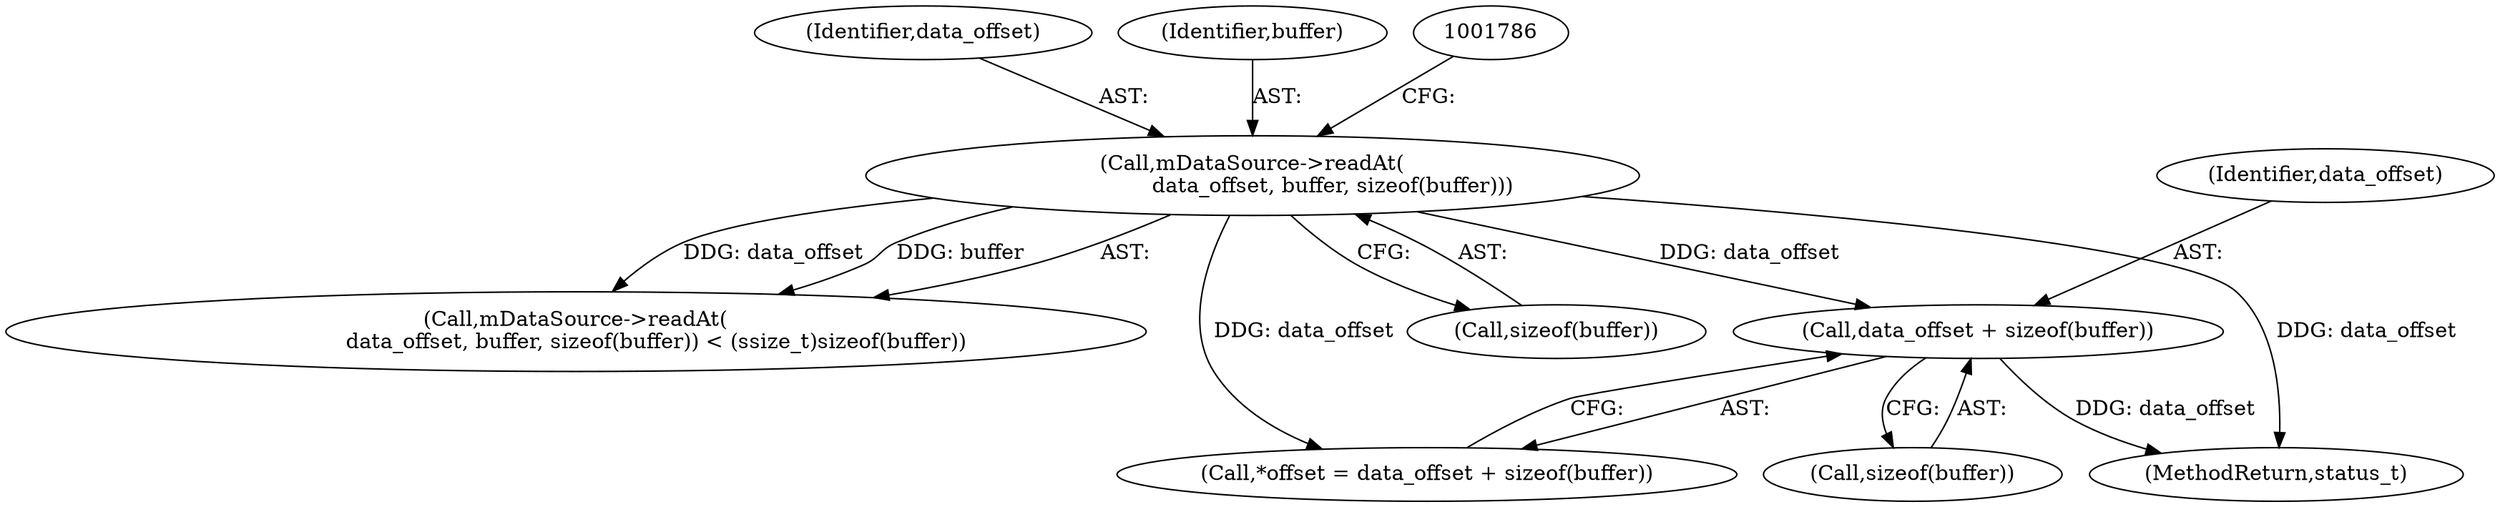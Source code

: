 digraph "0_Android_8a3a2f6ea7defe1a81bb32b3c9f3537f84749b9d@API" {
"1001850" [label="(Call,data_offset + sizeof(buffer))"];
"1001780" [label="(Call,mDataSource->readAt(\n                        data_offset, buffer, sizeof(buffer)))"];
"1001781" [label="(Identifier,data_offset)"];
"1001847" [label="(Call,*offset = data_offset + sizeof(buffer))"];
"1001782" [label="(Identifier,buffer)"];
"1001850" [label="(Call,data_offset + sizeof(buffer))"];
"1003923" [label="(MethodReturn,status_t)"];
"1001780" [label="(Call,mDataSource->readAt(\n                        data_offset, buffer, sizeof(buffer)))"];
"1001851" [label="(Identifier,data_offset)"];
"1001779" [label="(Call,mDataSource->readAt(\n                        data_offset, buffer, sizeof(buffer)) < (ssize_t)sizeof(buffer))"];
"1001852" [label="(Call,sizeof(buffer))"];
"1001783" [label="(Call,sizeof(buffer))"];
"1001850" -> "1001847"  [label="AST: "];
"1001850" -> "1001852"  [label="CFG: "];
"1001851" -> "1001850"  [label="AST: "];
"1001852" -> "1001850"  [label="AST: "];
"1001847" -> "1001850"  [label="CFG: "];
"1001850" -> "1003923"  [label="DDG: data_offset"];
"1001780" -> "1001850"  [label="DDG: data_offset"];
"1001780" -> "1001779"  [label="AST: "];
"1001780" -> "1001783"  [label="CFG: "];
"1001781" -> "1001780"  [label="AST: "];
"1001782" -> "1001780"  [label="AST: "];
"1001783" -> "1001780"  [label="AST: "];
"1001786" -> "1001780"  [label="CFG: "];
"1001780" -> "1003923"  [label="DDG: data_offset"];
"1001780" -> "1001779"  [label="DDG: data_offset"];
"1001780" -> "1001779"  [label="DDG: buffer"];
"1001780" -> "1001847"  [label="DDG: data_offset"];
}
